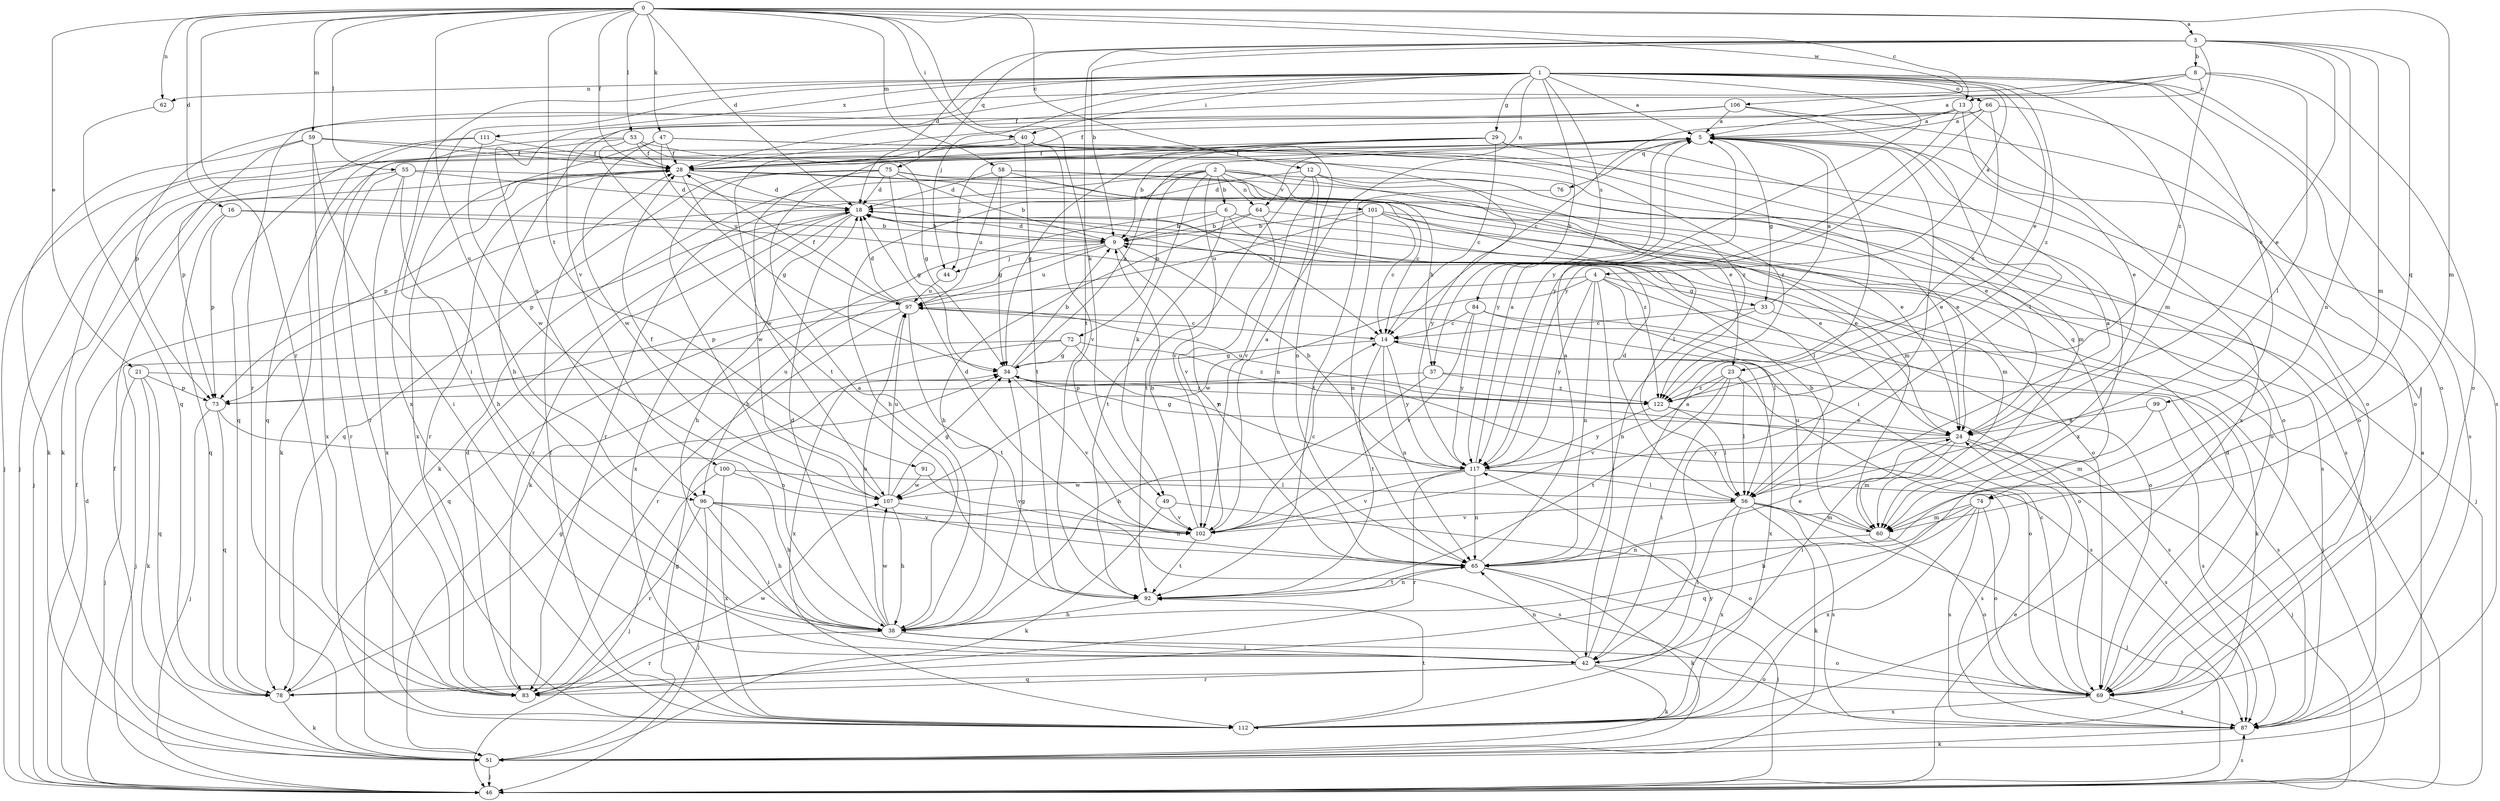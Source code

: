 strict digraph  {
0;
1;
2;
3;
4;
5;
6;
8;
9;
12;
13;
14;
16;
18;
21;
23;
24;
28;
29;
33;
34;
37;
38;
40;
42;
44;
46;
47;
49;
51;
53;
55;
56;
58;
59;
60;
62;
64;
65;
66;
69;
72;
73;
74;
75;
76;
78;
83;
84;
87;
91;
92;
96;
97;
99;
100;
101;
102;
106;
107;
111;
112;
117;
122;
0 -> 3  [label=a];
0 -> 12  [label=c];
0 -> 13  [label=c];
0 -> 16  [label=d];
0 -> 18  [label=d];
0 -> 21  [label=e];
0 -> 28  [label=f];
0 -> 40  [label=i];
0 -> 47  [label=k];
0 -> 49  [label=k];
0 -> 53  [label=l];
0 -> 55  [label=l];
0 -> 58  [label=m];
0 -> 59  [label=m];
0 -> 60  [label=m];
0 -> 62  [label=n];
0 -> 83  [label=r];
0 -> 91  [label=t];
0 -> 96  [label=u];
0 -> 106  [label=w];
1 -> 4  [label=a];
1 -> 5  [label=a];
1 -> 23  [label=e];
1 -> 29  [label=g];
1 -> 37  [label=h];
1 -> 40  [label=i];
1 -> 42  [label=i];
1 -> 44  [label=j];
1 -> 60  [label=m];
1 -> 62  [label=n];
1 -> 64  [label=n];
1 -> 66  [label=o];
1 -> 69  [label=o];
1 -> 84  [label=s];
1 -> 87  [label=s];
1 -> 96  [label=u];
1 -> 99  [label=v];
1 -> 100  [label=v];
1 -> 111  [label=x];
1 -> 112  [label=x];
1 -> 117  [label=y];
1 -> 122  [label=z];
2 -> 6  [label=b];
2 -> 23  [label=e];
2 -> 37  [label=h];
2 -> 38  [label=h];
2 -> 49  [label=k];
2 -> 51  [label=k];
2 -> 64  [label=n];
2 -> 72  [label=p];
2 -> 74  [label=q];
2 -> 83  [label=r];
2 -> 101  [label=v];
2 -> 102  [label=v];
3 -> 8  [label=b];
3 -> 9  [label=b];
3 -> 18  [label=d];
3 -> 24  [label=e];
3 -> 60  [label=m];
3 -> 65  [label=n];
3 -> 74  [label=q];
3 -> 75  [label=q];
3 -> 92  [label=t];
3 -> 122  [label=z];
4 -> 33  [label=g];
4 -> 42  [label=i];
4 -> 56  [label=l];
4 -> 65  [label=n];
4 -> 69  [label=o];
4 -> 73  [label=p];
4 -> 107  [label=w];
4 -> 117  [label=y];
5 -> 28  [label=f];
5 -> 33  [label=g];
5 -> 42  [label=i];
5 -> 44  [label=j];
5 -> 76  [label=q];
5 -> 78  [label=q];
5 -> 87  [label=s];
5 -> 117  [label=y];
6 -> 9  [label=b];
6 -> 24  [label=e];
6 -> 51  [label=k];
6 -> 56  [label=l];
6 -> 92  [label=t];
8 -> 5  [label=a];
8 -> 13  [label=c];
8 -> 28  [label=f];
8 -> 56  [label=l];
8 -> 69  [label=o];
8 -> 83  [label=r];
9 -> 18  [label=d];
9 -> 44  [label=j];
9 -> 46  [label=j];
9 -> 65  [label=n];
9 -> 96  [label=u];
9 -> 97  [label=u];
12 -> 18  [label=d];
12 -> 24  [label=e];
12 -> 65  [label=n];
12 -> 92  [label=t];
12 -> 102  [label=v];
12 -> 117  [label=y];
13 -> 5  [label=a];
13 -> 14  [label=c];
13 -> 24  [label=e];
13 -> 28  [label=f];
13 -> 112  [label=x];
13 -> 117  [label=y];
14 -> 34  [label=g];
14 -> 65  [label=n];
14 -> 92  [label=t];
14 -> 112  [label=x];
14 -> 117  [label=y];
16 -> 9  [label=b];
16 -> 73  [label=p];
16 -> 78  [label=q];
16 -> 122  [label=z];
18 -> 9  [label=b];
18 -> 24  [label=e];
18 -> 38  [label=h];
18 -> 69  [label=o];
18 -> 73  [label=p];
18 -> 83  [label=r];
18 -> 112  [label=x];
21 -> 46  [label=j];
21 -> 51  [label=k];
21 -> 73  [label=p];
21 -> 78  [label=q];
21 -> 87  [label=s];
23 -> 42  [label=i];
23 -> 56  [label=l];
23 -> 69  [label=o];
23 -> 92  [label=t];
23 -> 102  [label=v];
23 -> 122  [label=z];
24 -> 34  [label=g];
24 -> 42  [label=i];
24 -> 46  [label=j];
24 -> 60  [label=m];
24 -> 87  [label=s];
24 -> 117  [label=y];
28 -> 18  [label=d];
28 -> 24  [label=e];
28 -> 34  [label=g];
28 -> 56  [label=l];
28 -> 73  [label=p];
28 -> 83  [label=r];
29 -> 9  [label=b];
29 -> 14  [label=c];
29 -> 28  [label=f];
29 -> 34  [label=g];
29 -> 60  [label=m];
29 -> 107  [label=w];
29 -> 112  [label=x];
33 -> 5  [label=a];
33 -> 14  [label=c];
33 -> 46  [label=j];
33 -> 65  [label=n];
34 -> 5  [label=a];
34 -> 9  [label=b];
34 -> 87  [label=s];
34 -> 102  [label=v];
34 -> 122  [label=z];
37 -> 38  [label=h];
37 -> 73  [label=p];
37 -> 87  [label=s];
37 -> 122  [label=z];
38 -> 5  [label=a];
38 -> 18  [label=d];
38 -> 34  [label=g];
38 -> 42  [label=i];
38 -> 69  [label=o];
38 -> 83  [label=r];
38 -> 97  [label=u];
38 -> 107  [label=w];
40 -> 24  [label=e];
40 -> 28  [label=f];
40 -> 46  [label=j];
40 -> 83  [label=r];
40 -> 92  [label=t];
40 -> 102  [label=v];
40 -> 122  [label=z];
42 -> 5  [label=a];
42 -> 51  [label=k];
42 -> 65  [label=n];
42 -> 69  [label=o];
42 -> 78  [label=q];
42 -> 83  [label=r];
44 -> 97  [label=u];
46 -> 18  [label=d];
46 -> 24  [label=e];
46 -> 28  [label=f];
46 -> 87  [label=s];
47 -> 28  [label=f];
47 -> 65  [label=n];
47 -> 69  [label=o];
47 -> 97  [label=u];
47 -> 107  [label=w];
47 -> 112  [label=x];
49 -> 51  [label=k];
49 -> 69  [label=o];
49 -> 102  [label=v];
51 -> 5  [label=a];
51 -> 28  [label=f];
51 -> 34  [label=g];
51 -> 46  [label=j];
53 -> 28  [label=f];
53 -> 34  [label=g];
53 -> 46  [label=j];
53 -> 51  [label=k];
53 -> 92  [label=t];
53 -> 122  [label=z];
55 -> 14  [label=c];
55 -> 18  [label=d];
55 -> 38  [label=h];
55 -> 46  [label=j];
55 -> 83  [label=r];
55 -> 112  [label=x];
56 -> 5  [label=a];
56 -> 18  [label=d];
56 -> 42  [label=i];
56 -> 46  [label=j];
56 -> 51  [label=k];
56 -> 60  [label=m];
56 -> 87  [label=s];
56 -> 102  [label=v];
56 -> 112  [label=x];
58 -> 14  [label=c];
58 -> 18  [label=d];
58 -> 24  [label=e];
58 -> 34  [label=g];
58 -> 69  [label=o];
58 -> 97  [label=u];
59 -> 28  [label=f];
59 -> 42  [label=i];
59 -> 51  [label=k];
59 -> 69  [label=o];
59 -> 73  [label=p];
59 -> 112  [label=x];
60 -> 9  [label=b];
60 -> 65  [label=n];
60 -> 69  [label=o];
60 -> 97  [label=u];
62 -> 78  [label=q];
64 -> 9  [label=b];
64 -> 38  [label=h];
64 -> 87  [label=s];
64 -> 102  [label=v];
65 -> 5  [label=a];
65 -> 24  [label=e];
65 -> 46  [label=j];
65 -> 51  [label=k];
65 -> 92  [label=t];
66 -> 5  [label=a];
66 -> 69  [label=o];
66 -> 73  [label=p];
66 -> 117  [label=y];
66 -> 122  [label=z];
69 -> 14  [label=c];
69 -> 18  [label=d];
69 -> 87  [label=s];
69 -> 112  [label=x];
72 -> 34  [label=g];
72 -> 46  [label=j];
72 -> 112  [label=x];
72 -> 117  [label=y];
72 -> 122  [label=z];
73 -> 46  [label=j];
73 -> 65  [label=n];
73 -> 78  [label=q];
74 -> 38  [label=h];
74 -> 60  [label=m];
74 -> 69  [label=o];
74 -> 78  [label=q];
74 -> 87  [label=s];
74 -> 112  [label=x];
75 -> 9  [label=b];
75 -> 18  [label=d];
75 -> 34  [label=g];
75 -> 38  [label=h];
75 -> 60  [label=m];
75 -> 78  [label=q];
75 -> 87  [label=s];
75 -> 107  [label=w];
76 -> 92  [label=t];
78 -> 34  [label=g];
78 -> 51  [label=k];
83 -> 18  [label=d];
83 -> 107  [label=w];
84 -> 14  [label=c];
84 -> 51  [label=k];
84 -> 69  [label=o];
84 -> 102  [label=v];
84 -> 117  [label=y];
87 -> 51  [label=k];
91 -> 102  [label=v];
91 -> 107  [label=w];
92 -> 38  [label=h];
92 -> 65  [label=n];
96 -> 38  [label=h];
96 -> 42  [label=i];
96 -> 46  [label=j];
96 -> 83  [label=r];
96 -> 87  [label=s];
96 -> 102  [label=v];
97 -> 14  [label=c];
97 -> 18  [label=d];
97 -> 28  [label=f];
97 -> 78  [label=q];
97 -> 83  [label=r];
97 -> 92  [label=t];
99 -> 24  [label=e];
99 -> 60  [label=m];
99 -> 87  [label=s];
100 -> 38  [label=h];
100 -> 46  [label=j];
100 -> 56  [label=l];
100 -> 112  [label=x];
101 -> 9  [label=b];
101 -> 14  [label=c];
101 -> 46  [label=j];
101 -> 60  [label=m];
101 -> 65  [label=n];
101 -> 97  [label=u];
102 -> 5  [label=a];
102 -> 9  [label=b];
102 -> 14  [label=c];
102 -> 18  [label=d];
102 -> 92  [label=t];
106 -> 5  [label=a];
106 -> 28  [label=f];
106 -> 38  [label=h];
106 -> 56  [label=l];
106 -> 69  [label=o];
107 -> 28  [label=f];
107 -> 34  [label=g];
107 -> 38  [label=h];
107 -> 65  [label=n];
107 -> 97  [label=u];
111 -> 28  [label=f];
111 -> 51  [label=k];
111 -> 78  [label=q];
111 -> 107  [label=w];
112 -> 28  [label=f];
112 -> 92  [label=t];
112 -> 117  [label=y];
117 -> 5  [label=a];
117 -> 9  [label=b];
117 -> 56  [label=l];
117 -> 65  [label=n];
117 -> 83  [label=r];
117 -> 87  [label=s];
117 -> 102  [label=v];
117 -> 107  [label=w];
122 -> 24  [label=e];
122 -> 56  [label=l];
122 -> 97  [label=u];
122 -> 117  [label=y];
}
